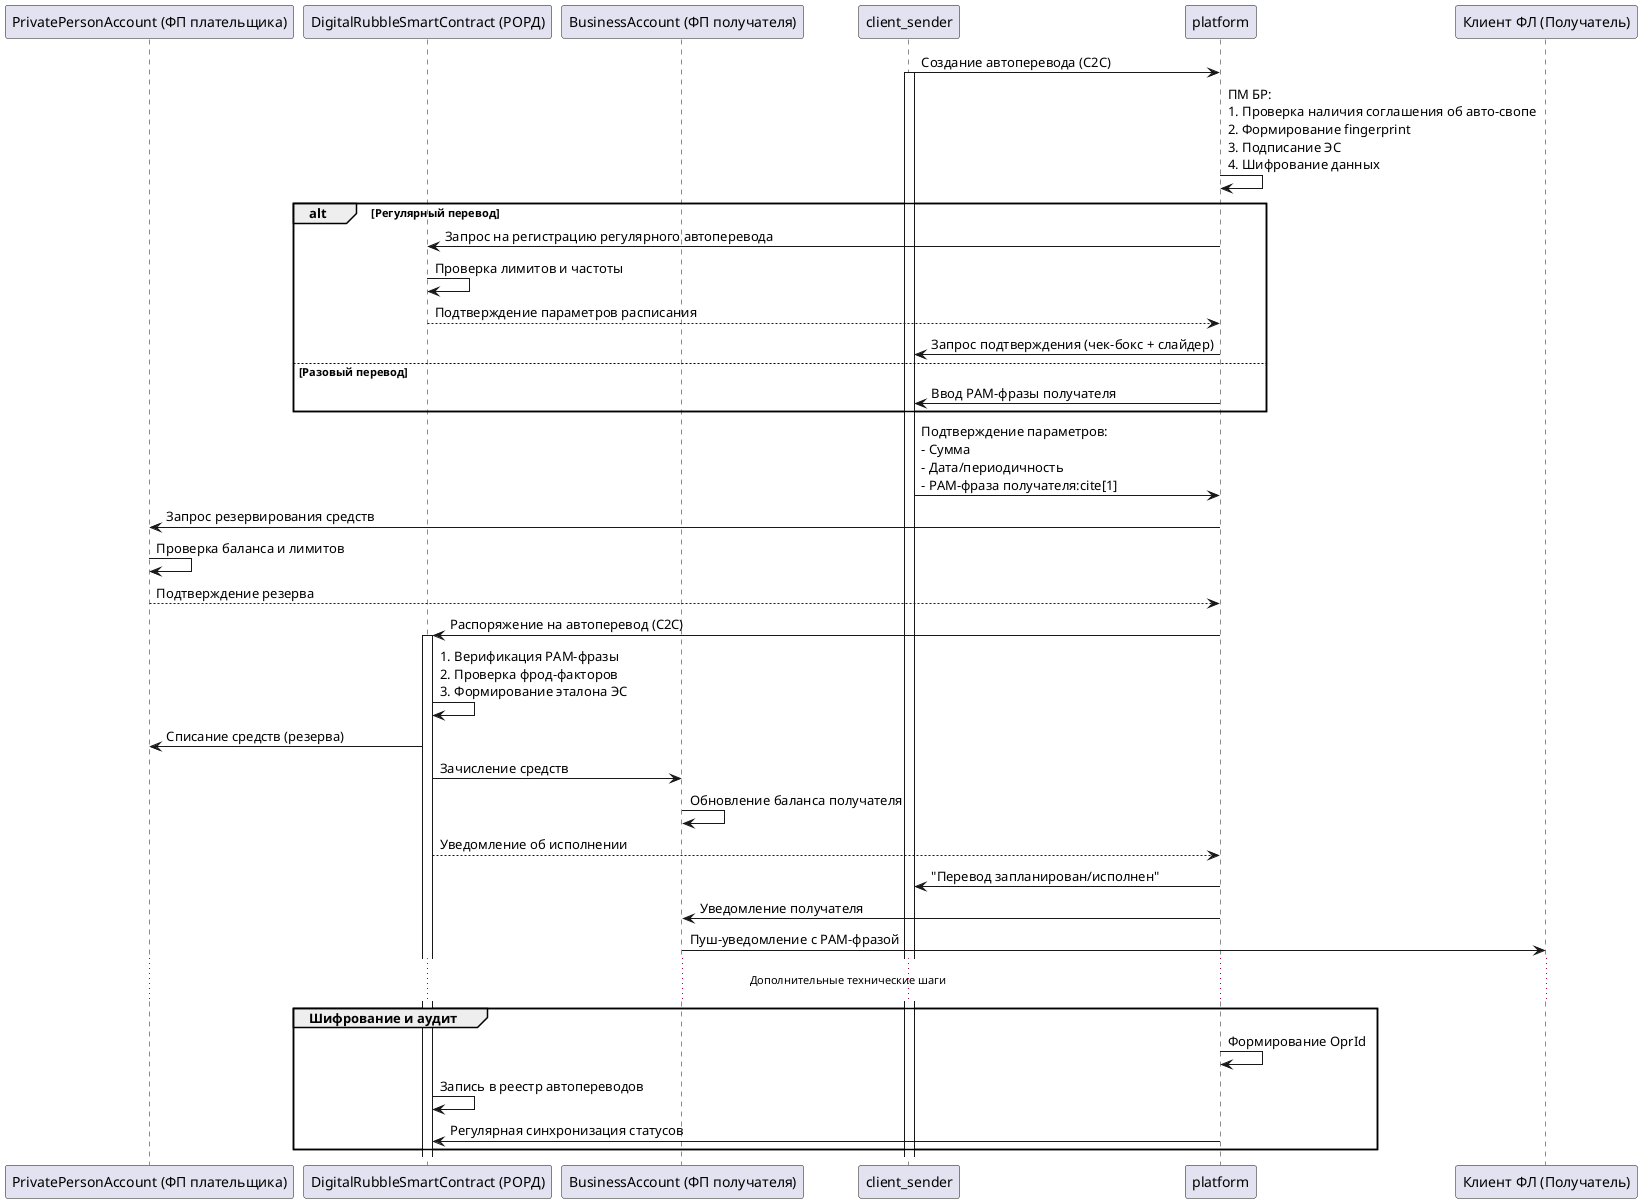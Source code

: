 @startuml CASE-1 payment
participant "PrivatePersonAccount (ФП плательщика)" as fp_sender
participant "DigitalRubbleSmartContract (РОРД)" as cb
participant "BusinessAccount (ФП получателя)" as fp_receiver



client_sender -> platform: Создание автоперевода (C2C)
activate client_sender

platform -> platform: ПМ БР: \n1. Проверка наличия соглашения об авто-свопе \n2. Формирование fingerprint \n3. Подписание ЭС \n4. Шифрование данных

alt Регулярный перевод
platform -> cb: Запрос на регистрацию регулярного автоперевода
cb -> cb: Проверка лимитов и частоты
cb --> platform: Подтверждение параметров расписания
platform -> client_sender: Запрос подтверждения (чек-бокс + слайдер)
else Разовый перевод
platform -> client_sender: Ввод PAM-фразы получателя
end

client_sender -> platform: Подтверждение параметров: \n- Сумма \n- Дата/периодичность \n- PAM-фраза получателя:cite[1]

platform -> fp_sender: Запрос резервирования средств
fp_sender -> fp_sender: Проверка баланса и лимитов
fp_sender --> platform: Подтверждение резерва

platform -> cb: Распоряжение на автоперевод (C2C)
activate cb
cb -> cb: 1. Верификация PAM-фразы\n2. Проверка фрод-факторов\n3. Формирование эталона ЭС

cb -> fp_sender: Списание средств (резерва)
cb -> fp_receiver: Зачисление средств
fp_receiver -> fp_receiver: Обновление баланса получателя

cb --> platform: Уведомление об исполнении
platform -> client_sender: "Перевод запланирован/исполнен"
platform -> fp_receiver: Уведомление получателя
fp_receiver -> "Клиент ФЛ (Получатель)": Пуш-уведомление с PAM-фразой

... Дополнительные технические шаги ...
group Шифрование и аудит
platform -> platform: Формирование OprId
cb -> cb: Запись в реестр автопереводов
platform -> cb: Регулярная синхронизация статусов
end

@enduml
